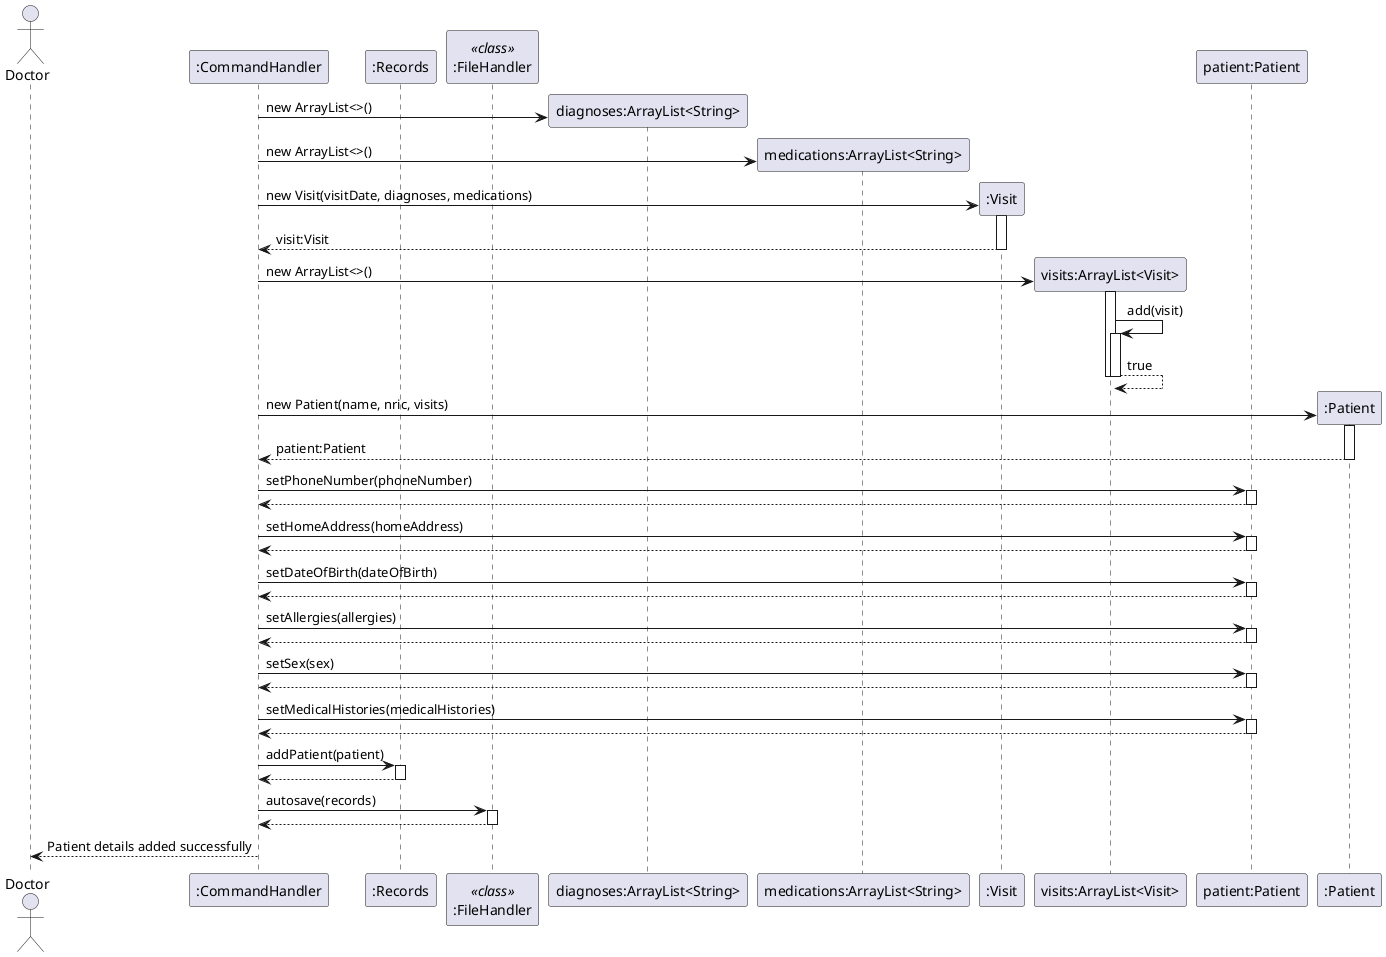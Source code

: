 @startuml
'https://plantuml.com/sequence-diagram

actor Doctor

participant ":CommandHandler"
participant ":Records"
participant ":FileHandler" as FileHandler <<class>>

create "diagnoses:ArrayList<String>"
":CommandHandler" -> "diagnoses:ArrayList<String>"**: new ArrayList<>()

create "medications:ArrayList<String>"
":CommandHandler" -> "medications:ArrayList<String>"**: new ArrayList<>()

":CommandHandler" -> ":Visit"**: new Visit(visitDate, diagnoses, medications)
activate ":Visit"
":CommandHandler" <-- ":Visit": visit:Visit
deactivate ":Visit"

create "visits:ArrayList<Visit>"
":CommandHandler" -> "visits:ArrayList<Visit>"**: new ArrayList<>()
activate "visits:ArrayList<Visit>"
"visits:ArrayList<Visit>" -> "visits:ArrayList<Visit>" ++: add(visit)
return true
deactivate "visits:ArrayList<Visit>"

participant "patient:Patient"

":CommandHandler" -> ":Patient"**: new Patient(name, nric, visits)
activate ":Patient"
":CommandHandler" <-- ":Patient": patient:Patient
deactivate ":Patient"

":CommandHandler" -> "patient:Patient" ++: setPhoneNumber(phoneNumber)
return
":CommandHandler" -> "patient:Patient" ++: setHomeAddress(homeAddress)
return
":CommandHandler" -> "patient:Patient" ++: setDateOfBirth(dateOfBirth)
return
":CommandHandler" -> "patient:Patient" ++: setAllergies(allergies)
return
":CommandHandler" -> "patient:Patient" ++: setSex(sex)
return
":CommandHandler" -> "patient:Patient" ++: setMedicalHistories(medicalHistories)
return

":CommandHandler" -> ":Records" ++: addPatient(patient)
return

":CommandHandler" -> FileHandler ++: autosave(records)
return

Doctor <-- ":CommandHandler": Patient details added successfully

@enduml